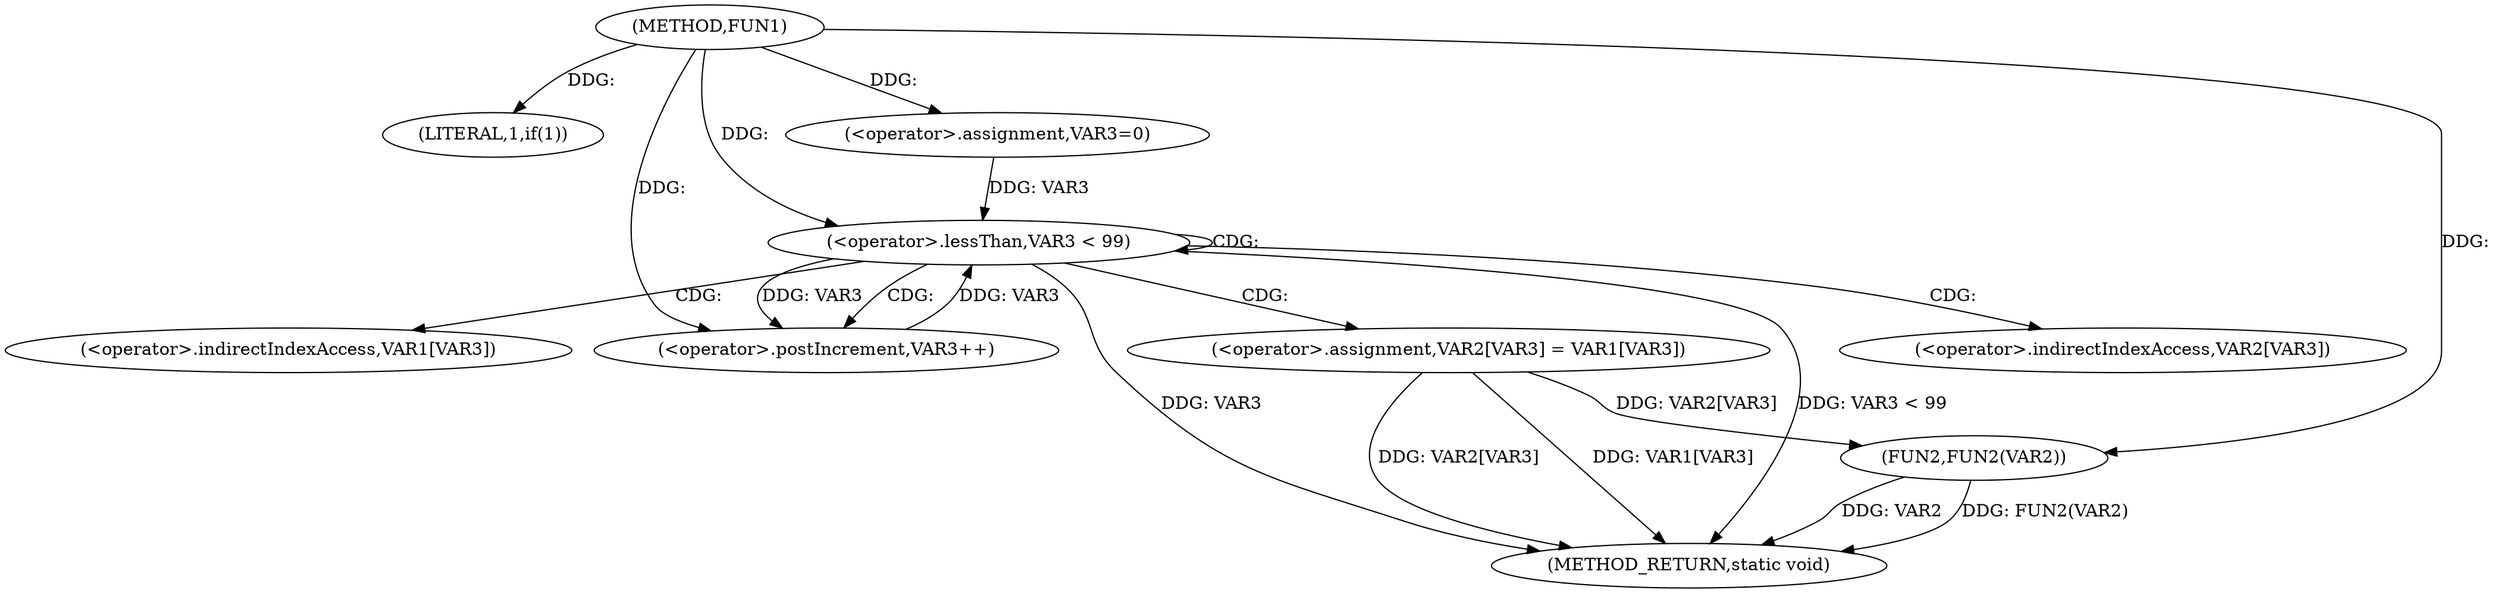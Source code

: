 digraph FUN1 {  
"1000100" [label = "(METHOD,FUN1)" ]
"1000128" [label = "(METHOD_RETURN,static void)" ]
"1000103" [label = "(LITERAL,1,if(1))" ]
"1000110" [label = "(<operator>.assignment,VAR3=0)" ]
"1000113" [label = "(<operator>.lessThan,VAR3 < 99)" ]
"1000116" [label = "(<operator>.postIncrement,VAR3++)" ]
"1000119" [label = "(<operator>.assignment,VAR2[VAR3] = VAR1[VAR3])" ]
"1000126" [label = "(FUN2,FUN2(VAR2))" ]
"1000120" [label = "(<operator>.indirectIndexAccess,VAR2[VAR3])" ]
"1000123" [label = "(<operator>.indirectIndexAccess,VAR1[VAR3])" ]
  "1000126" -> "1000128"  [ label = "DDG: FUN2(VAR2)"] 
  "1000113" -> "1000128"  [ label = "DDG: VAR3"] 
  "1000119" -> "1000128"  [ label = "DDG: VAR1[VAR3]"] 
  "1000126" -> "1000128"  [ label = "DDG: VAR2"] 
  "1000113" -> "1000128"  [ label = "DDG: VAR3 < 99"] 
  "1000119" -> "1000128"  [ label = "DDG: VAR2[VAR3]"] 
  "1000100" -> "1000103"  [ label = "DDG: "] 
  "1000100" -> "1000110"  [ label = "DDG: "] 
  "1000116" -> "1000113"  [ label = "DDG: VAR3"] 
  "1000110" -> "1000113"  [ label = "DDG: VAR3"] 
  "1000100" -> "1000113"  [ label = "DDG: "] 
  "1000113" -> "1000116"  [ label = "DDG: VAR3"] 
  "1000100" -> "1000116"  [ label = "DDG: "] 
  "1000119" -> "1000126"  [ label = "DDG: VAR2[VAR3]"] 
  "1000100" -> "1000126"  [ label = "DDG: "] 
  "1000113" -> "1000123"  [ label = "CDG: "] 
  "1000113" -> "1000116"  [ label = "CDG: "] 
  "1000113" -> "1000119"  [ label = "CDG: "] 
  "1000113" -> "1000120"  [ label = "CDG: "] 
  "1000113" -> "1000113"  [ label = "CDG: "] 
}
